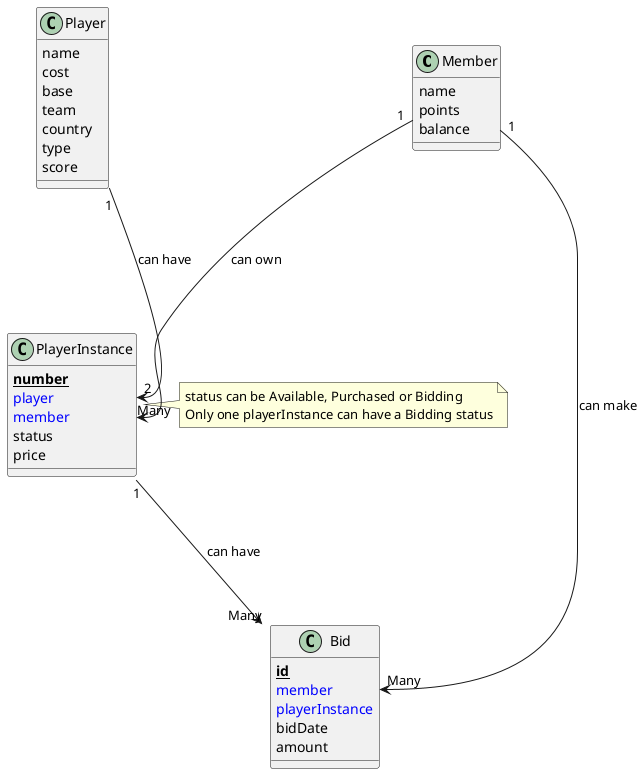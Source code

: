 @startuml
!define primary_key(x) <b><u>x</u></b>
!define foreign_key(x) <color:blue>x</color>
class Member {
    name
    points
    balance
}
class Player {
    name
    cost
    base
    team
    country
    type
    score
}

class PlayerInstance {
    primary_key(number)
    foreign_key(player)
    foreign_key(member)
    status
    price
}
note right
    status can be Available, Purchased or Bidding
    Only one playerInstance can have a Bidding status
end note


class Bid {
    primary_key(id)
    foreign_key(member)
    foreign_key(playerInstance)
    bidDate
    amount
}

Player "1" ---> "2" PlayerInstance::player : can have
Member "1" ---> "Many" PlayerInstance::member : can own
Member "1" ---> "Many" Bid::member: can make
PlayerInstance "1" ---> "Many" Bid::playerInstanceNumber : can have
@enduml